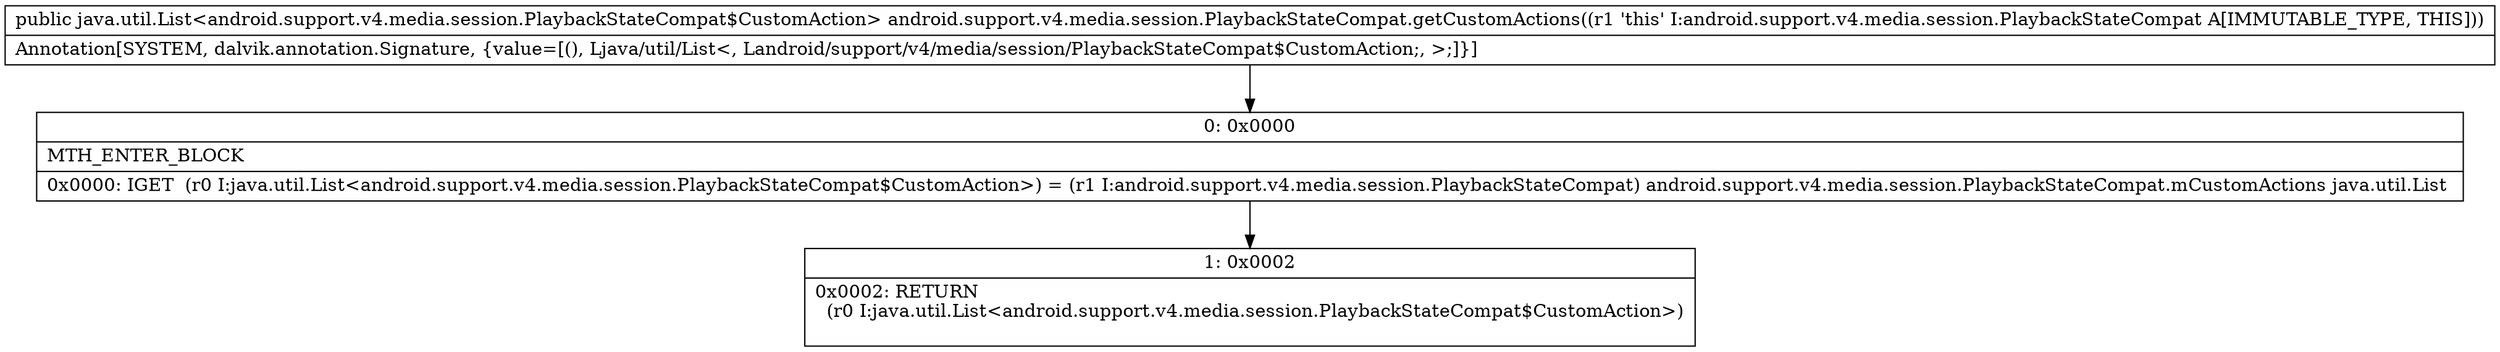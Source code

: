 digraph "CFG forandroid.support.v4.media.session.PlaybackStateCompat.getCustomActions()Ljava\/util\/List;" {
Node_0 [shape=record,label="{0\:\ 0x0000|MTH_ENTER_BLOCK\l|0x0000: IGET  (r0 I:java.util.List\<android.support.v4.media.session.PlaybackStateCompat$CustomAction\>) = (r1 I:android.support.v4.media.session.PlaybackStateCompat) android.support.v4.media.session.PlaybackStateCompat.mCustomActions java.util.List \l}"];
Node_1 [shape=record,label="{1\:\ 0x0002|0x0002: RETURN  \l  (r0 I:java.util.List\<android.support.v4.media.session.PlaybackStateCompat$CustomAction\>)\l \l}"];
MethodNode[shape=record,label="{public java.util.List\<android.support.v4.media.session.PlaybackStateCompat$CustomAction\> android.support.v4.media.session.PlaybackStateCompat.getCustomActions((r1 'this' I:android.support.v4.media.session.PlaybackStateCompat A[IMMUTABLE_TYPE, THIS]))  | Annotation[SYSTEM, dalvik.annotation.Signature, \{value=[(), Ljava\/util\/List\<, Landroid\/support\/v4\/media\/session\/PlaybackStateCompat$CustomAction;, \>;]\}]\l}"];
MethodNode -> Node_0;
Node_0 -> Node_1;
}

